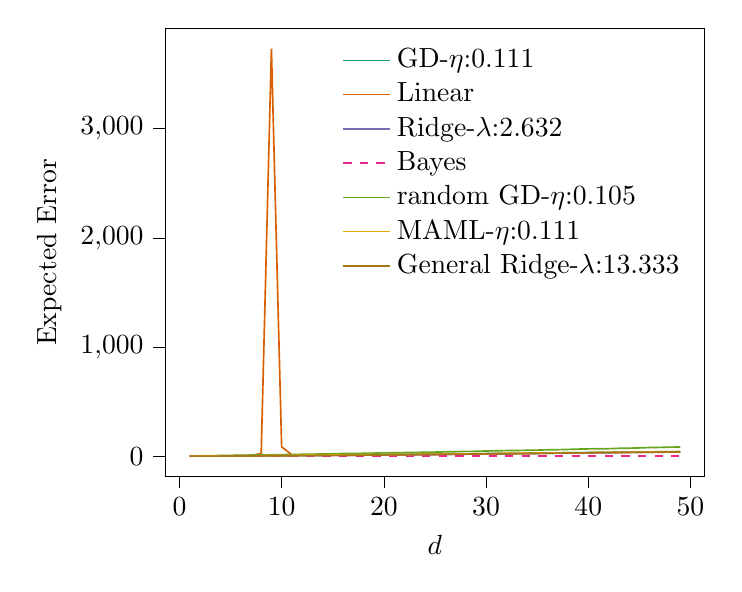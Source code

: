 % This file was created with tikzplotlib v0.10.1.
\begin{tikzpicture}

\definecolor{chocolate217952}{RGB}{217,95,2}
\definecolor{darkcyan27158119}{RGB}{27,158,119}
\definecolor{darkgoldenrod16611829}{RGB}{166,118,29}
\definecolor{darkgray176}{RGB}{176,176,176}
\definecolor{deeppink23141138}{RGB}{231,41,138}
\definecolor{lightslategray117112179}{RGB}{117,112,179}
\definecolor{olivedrab10216630}{RGB}{102,166,30}
\definecolor{orange2301712}{RGB}{230,171,2}

\begin{axis}[
legend cell align={left},
legend style={fill opacity=0.8, draw opacity=1, text opacity=1, draw=none},
tick align=outside,
tick pos=left,
x grid style={darkgray176},
xlabel={\(\displaystyle d\)},
xmin=-1.4, xmax=51.4,
xtick style={color=black},
y grid style={darkgray176},
ylabel={Expected Error},
ymin=-185.535, ymax=3918.233,
ytick style={color=black}
]
\addplot [semithick, darkcyan27158119]
table {%
1 1.491
2 2.183
3 2.541
4 3.143
5 3.91
6 4.843
7 5.573
8 6.582
9 7.696
10 7.726
11 8.427
12 9.259
13 10.434
14 10.716
15 11.331
16 11.619
17 12.778
18 13.889
19 14.28
20 15.347
21 16.636
22 16.856
23 18.114
24 19.429
25 18.959
26 21.024
27 21.573
28 21.221
29 23.667
30 24.718
31 24.933
32 24.568
33 26.459
34 26.856
35 28.139
36 29.34
37 31.042
38 32.065
39 31.625
40 34.079
41 34.164
42 34.116
43 38.423
44 38.239
45 39.871
46 39.288
47 38.573
48 42.838
49 42.512
};
\addlegendentry{GD-$\eta$:0.111}
\addplot [semithick, chocolate217952]
table {%
1 1.253
2 1.459
3 1.708
4 2.204
5 3.059
6 5.713
7 6.506
8 26.143
9 3731.698
10 86.407
11 13.52
12 8.224
13 7.796
14 8.139
15 8.553
16 9.493
17 9.978
18 10.81
19 12.095
20 12.559
21 13.479
22 13.249
23 14.336
24 16.423
25 16.148
26 18.184
27 19.996
28 19.89
29 21.102
30 21.454
31 22.94
32 23.716
33 25.532
34 25.484
35 27.267
36 28.138
37 29.305
38 30.386
39 30.745
40 31.465
41 33.737
42 32.982
43 34.821
44 35.72
45 37.36
46 38.268
47 38.023
48 38.579
49 40.469
};
\addlegendentry{Linear}
\addplot [semithick, lightslategray117112179]
table {%
1 1.178
2 1.371
3 1.533
4 1.761
5 2.08
6 2.512
7 2.939
8 3.497
9 4.242
10 4.576
11 5.186
12 5.93
13 6.875
14 7.409
15 8.144
16 8.606
17 9.675
18 10.752
19 11.355
20 12.451
21 13.729
22 14.198
23 15.427
24 16.749
25 16.543
26 18.522
27 19.199
28 19.034
29 21.394
30 22.479
31 22.817
32 22.578
33 24.425
34 24.918
35 26.124
36 27.28
37 28.961
38 29.945
39 29.556
40 32.006
41 32.022
42 32.075
43 36.07
44 35.841
45 37.361
46 36.91
47 36.243
48 40.154
49 39.928
};
\addlegendentry{Ridge-$\lambda$:2.632}
\addplot [semithick, deeppink23141138, dashed]
table {%
1 1.0
2 1.0
3 1.0
4 1.0
5 1.0
6 1.0
7 1.0
8 1.0
9 1.0
10 1.0
11 1.0
12 1.0
13 1.0
14 1.0
15 1.0
16 1.0
17 1.0
18 1.0
19 1.0
20 1.0
21 1.0
22 1.0
23 1.0
24 1.0
25 1.0
26 1.0
27 1.0
28 1.0
29 1.0
30 1.0
31 1.0
32 1.0
33 1.0
34 1.0
35 1.0
36 1.0
37 1.0
38 1.0
39 1.0
40 1.0
41 1.0
42 1.0
43 1.0
44 1.0
45 1.0
46 1.0
47 1.0
48 1.0
49 1.0
};
\addlegendentry{Bayes}
\addplot [semithick, olivedrab10216630]
table {%
1 2.81
2 4.059
3 5.65
4 6.883
5 8.193
6 9.597
7 11.195
8 12.359
9 13.699
10 15.217
11 16.127
12 18.517
13 19.398
14 21.211
15 22.829
16 25.32
17 25.535
18 27.272
19 29.066
20 31.329
21 31.73
22 33.791
23 35.4
24 36.675
25 38.311
26 40.407
27 41.817
28 44.535
29 45.476
30 48.561
31 50.105
32 52.119
33 52.903
34 55.057
35 56.527
36 59.236
37 60.421
38 62.652
39 65.741
40 67.435
41 68.967
42 69.59
43 72.743
44 74.149
45 76.507
46 80.122
47 81.308
48 83.464
49 85.287
};
\addlegendentry{random GD-$\eta$:0.105}
\addplot [semithick, orange2301712]
table {%
1 1.711
2 2.16
3 2.878
4 3.695
5 3.915
6 4.787
7 5.506
8 6.216
9 6.833
10 7.802
11 8.436
12 8.939
13 9.225
14 10.359
15 11.206
16 12.051
17 12.945
18 14.321
19 14.267
20 15.16
21 15.994
22 16.137
23 17.441
24 19.417
25 19.599
26 20.135
27 21.633
28 22.259
29 23.037
30 23.404
31 24.816
32 27.759
33 26.521
34 28.201
35 29.289
36 29.253
37 31.399
38 31.893
39 33.213
40 33.395
41 35.231
42 35.891
43 36.589
44 37.658
45 38.4
46 38.601
47 41.956
48 41.286
49 43.583
};
\addlegendentry{MAML-$\eta$:0.111}
\addplot [semithick, darkgoldenrod16611829]
table {%
1 1.217
2 1.372
3 1.571
4 1.799
5 2.061
6 2.424
7 2.802
8 3.288
9 3.79
10 4.331
11 5.202
12 5.809
13 6.106
14 7.159
15 8.1
16 8.842
17 9.775
18 10.366
19 11.189
20 12.178
21 13.022
22 14.526
23 15.272
24 15.62
25 16.412
26 18.173
27 19.151
28 19.824
29 21.081
30 21.065
31 22.554
32 23.269
33 23.903
34 24.656
35 26.375
36 27.496
37 28.988
38 29.907
39 30.548
40 30.961
41 33.894
42 33.804
43 35.36
44 35.163
45 37.012
46 37.014
47 38.801
48 38.326
49 39.538
};
\addlegendentry{General Ridge-$\lambda$:13.333}
\end{axis}

\end{tikzpicture}

